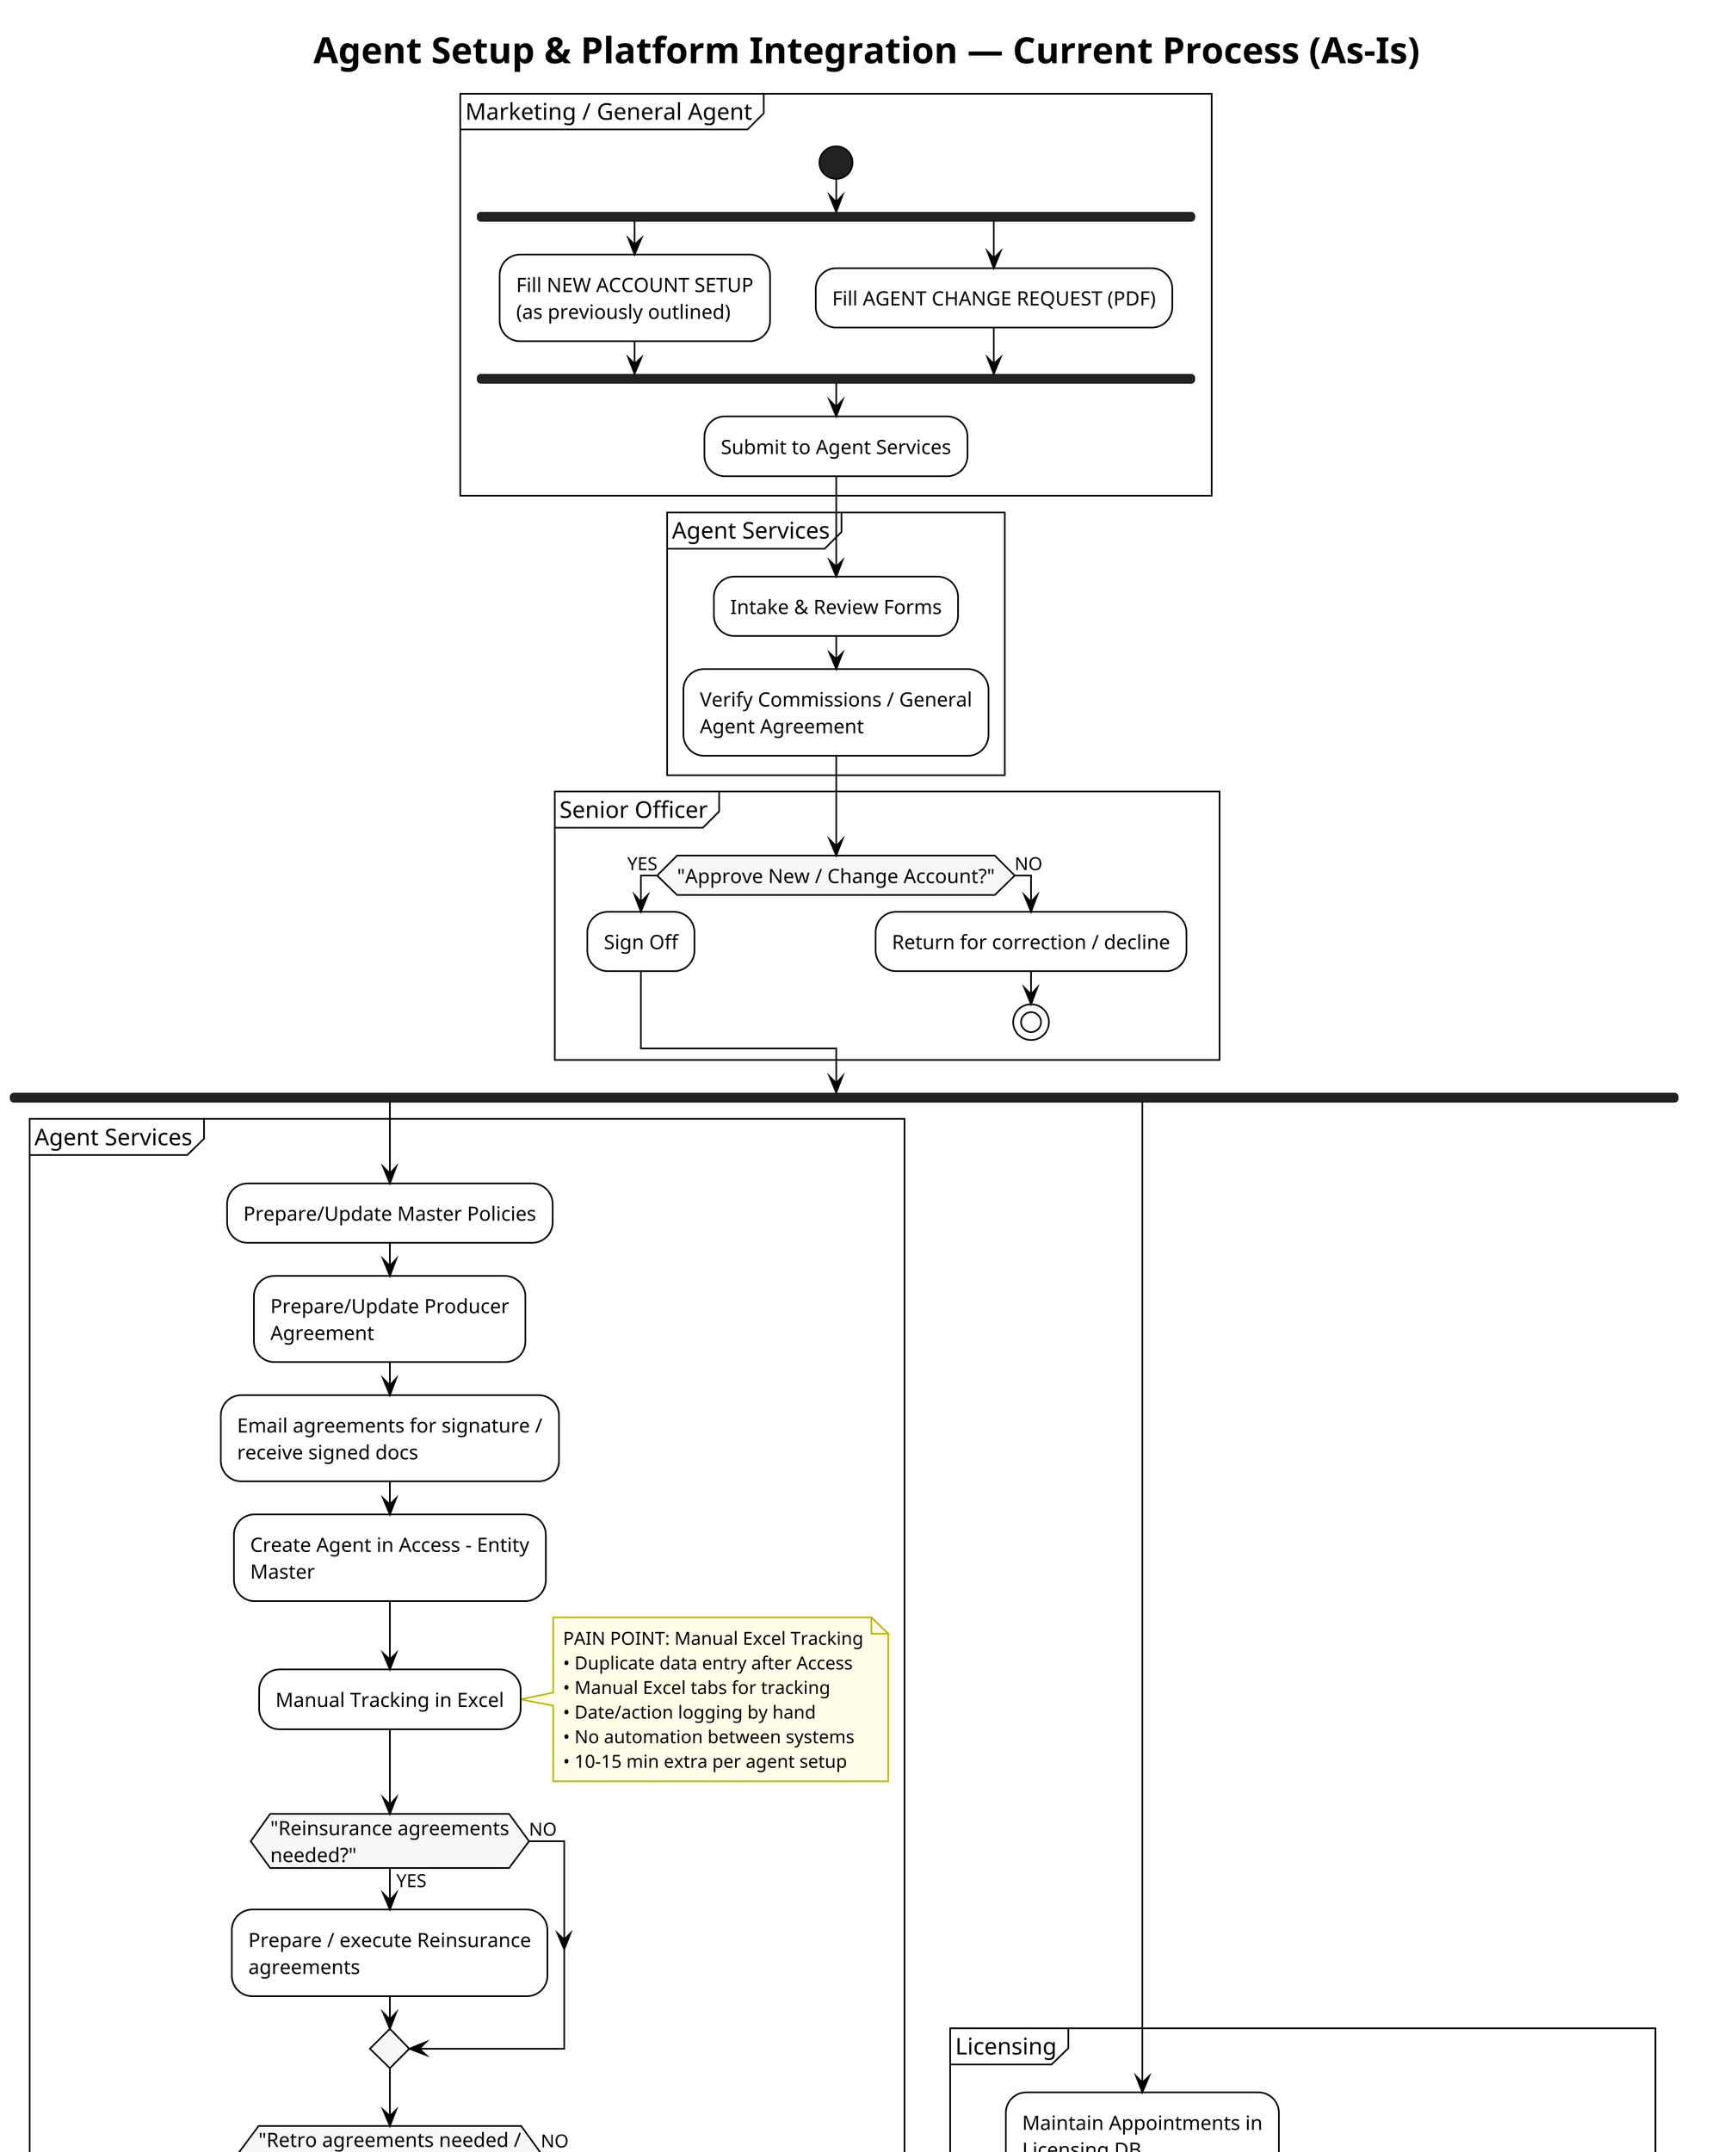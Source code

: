 @startuml
!theme plain
title Agent Setup & Platform Integration — Current Process (As-Is)

!define RECTANGLE class
skinparam dpi 300
skinparam maxMessageSize 200
skinparam maxBoxWidth 200
skinparam wrapWidth 200
skinparam activity {
  FontSize 12
  FontName Arial
}
skinparam note {
  FontSize 11
  FontName Arial
}
skinparam activity {
  BackgroundColor White
  BarColor #222
  StartColor #222
  EndColor #222
  DiamondBackgroundColor #f7f7f7
}
skinparam note {
  BackgroundColor #fffde7
  BorderColor #c0b800
}

partition "Marketing / General Agent" {
  start
  fork
    :Fill NEW ACCOUNT SETUP\n(as previously outlined);
  fork again
    :Fill AGENT CHANGE REQUEST (PDF);
  end fork
  :Submit to Agent Services;
}

partition "Agent Services" {
  :Intake & Review Forms;
  :Verify Commissions / General Agent Agreement;
}

partition "Senior Officer" {
  if ("Approve New / Change Account?") then (YES)
    :Sign Off;
  else (NO)
    :Return for correction / decline;
    stop
  endif
}

' -------------------- PARALLEL PROCESSES STARTING RIGHT AFTER SENIOR OFFICER APPROVAL --------------------
fork

partition "Agent Services" {
  :Prepare/Update Master Policies;
  :Prepare/Update Producer Agreement;
  :Email agreements for signature /\nreceive signed docs;
  :Create Agent in Access – Entity Master;
  :Manual Tracking in Excel;
  note right
    PAIN POINT: Manual Excel Tracking
    • Duplicate data entry after Access
    • Manual Excel tabs for tracking
    • Date/action logging by hand
    • No automation between systems
    • 10-15 min extra per agent setup
  end note

  if ("Reinsurance agreements needed?") then (YES)
    :Prepare / execute Reinsurance agreements;
  else (NO)
  endif

  if ("Retro agreements needed / executed?") then (YES)
    :Prepare / execute Retro agreements;
  else (NO)
  endif

  :Wait for First Monthly Report\n(arrears, 3–5 day recession);
  if ("First report received?") then (YES)
    :Complete Agent Setup;
    :AgentSetupDirect;
    :AgentSetupMasterCredit;
    :AgentSetupValues Credit;
    :Optional: Copy all from old agent;
    :Reinsurance Setups;
    :Retro Setups;
    :Level II Setups;
  else (NO)
    :Remain Pending;
    :No Plan Tables Configured;
  endif
}

fork again

partition "Licensing" {
  :Maintain Appointments in Licensing DB;
  :Monthly Letters – New/Terminated;
  :Annual Letters (Jan);
  note right
    PAIN POINT: Manual Licensing Letters
    • Thousands of letters per year
    • Manual printing and mailing
    • Outdated email addresses
    • Heavy manual work in January
    • Significant printing costs
  end note
}

end fork

' -------------------- PLATFORM INTEGRATION (AFTER LICENSING COMPLETE) --------------------
partition "Platform Integration" {
  note right
    Platform Integration happens AFTER
    licensing is complete (agent must be
    licensed before they can start working)
  end note
  if ("Certificate available?") then (YES)
    :Request Certificate from Platform;
  else (NO)
    :Program Certificate;
  endif

  :Create Worksheets and/or Questionnaires;
  :Perform Testing to Verify\nCalculations & Population;
}

note right
  Operations & Claims is a SEPARATE PROJECT
  (not part of Agent Services setup)
end note

' -------------------- EXCEPTION HANDLING (AFTER BUSINESS PROCESSING) --------------------
partition "Exception Handling" {
  note right
    Exception handling occurs AFTER
    business has been processed
    and exceptions come in
  end note
  
  if ("Commission mismatch?\nPlan mismatch?") then (YES)
    :Review originals;
    :Correct contracts;
    :Resend for signatures;
  else (NO)
    :Proceed;
  endif

  if ("Premium calculation errors?\nDocument errors?") then (YES)
    :Review setup;
    :Review rates/worksheets sent to agent;
    fork
      :Update APS to correct;
    fork again
      :Update with Agent to correct;
    end fork
  else (NO)
    :No further action;
  endif
}

end
@enduml
